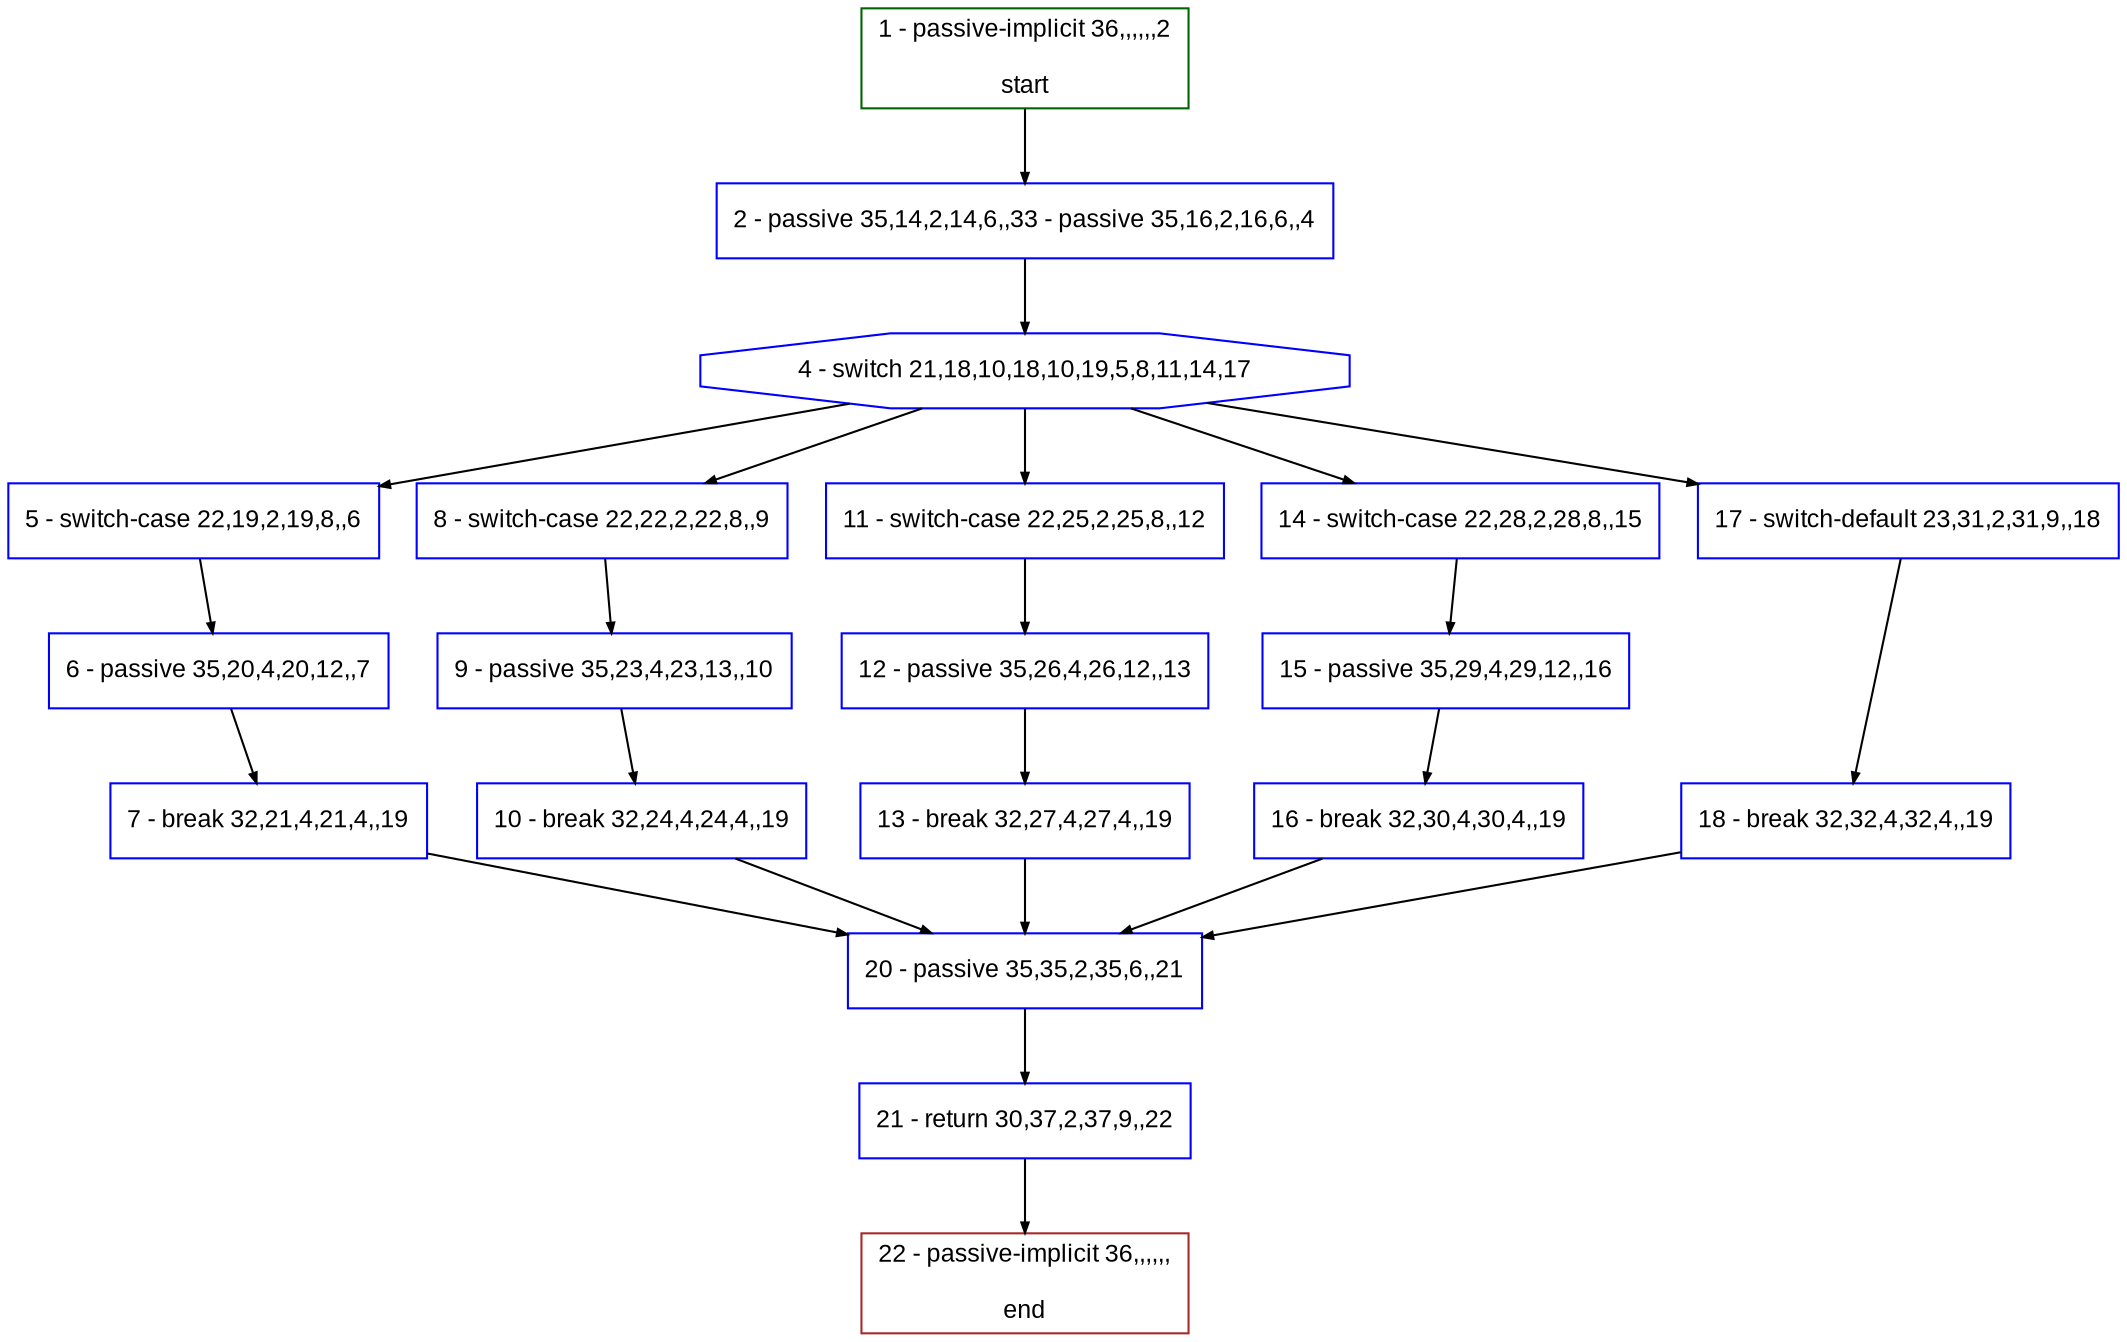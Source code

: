 digraph "" {
  graph [bgcolor="white", fillcolor="#FFFFCC", pack="true", packmode="clust", fontname="Arial", label="", fontsize="12", compound="true", style="rounded,filled"];
  node [node_initialized="no", fillcolor="white", fontname="Arial", label="", color="grey", fontsize="12", fixedsize="false", compound="true", shape="rectangle", style="filled"];
  edge [arrowtail="none", lhead="", fontcolor="black", fontname="Arial", label="", color="black", fontsize="12", arrowhead="normal", arrowsize="0.5", compound="true", ltail="", dir="forward"];
  __N1 [fillcolor="#ffffff", label="2 - passive 35,14,2,14,6,,33 - passive 35,16,2,16,6,,4", color="#0000ff", shape="box", style="filled"];
  __N2 [fillcolor="#ffffff", label="1 - passive-implicit 36,,,,,,2\n\nstart", color="#006400", shape="box", style="filled"];
  __N3 [fillcolor="#ffffff", label="4 - switch 21,18,10,18,10,19,5,8,11,14,17", color="#0000ff", shape="octagon", style="filled"];
  __N4 [fillcolor="#ffffff", label="5 - switch-case 22,19,2,19,8,,6", color="#0000ff", shape="box", style="filled"];
  __N5 [fillcolor="#ffffff", label="8 - switch-case 22,22,2,22,8,,9", color="#0000ff", shape="box", style="filled"];
  __N6 [fillcolor="#ffffff", label="11 - switch-case 22,25,2,25,8,,12", color="#0000ff", shape="box", style="filled"];
  __N7 [fillcolor="#ffffff", label="14 - switch-case 22,28,2,28,8,,15", color="#0000ff", shape="box", style="filled"];
  __N8 [fillcolor="#ffffff", label="17 - switch-default 23,31,2,31,9,,18", color="#0000ff", shape="box", style="filled"];
  __N9 [fillcolor="#ffffff", label="6 - passive 35,20,4,20,12,,7", color="#0000ff", shape="box", style="filled"];
  __N10 [fillcolor="#ffffff", label="7 - break 32,21,4,21,4,,19", color="#0000ff", shape="box", style="filled"];
  __N11 [fillcolor="#ffffff", label="20 - passive 35,35,2,35,6,,21", color="#0000ff", shape="box", style="filled"];
  __N12 [fillcolor="#ffffff", label="9 - passive 35,23,4,23,13,,10", color="#0000ff", shape="box", style="filled"];
  __N13 [fillcolor="#ffffff", label="10 - break 32,24,4,24,4,,19", color="#0000ff", shape="box", style="filled"];
  __N14 [fillcolor="#ffffff", label="12 - passive 35,26,4,26,12,,13", color="#0000ff", shape="box", style="filled"];
  __N15 [fillcolor="#ffffff", label="13 - break 32,27,4,27,4,,19", color="#0000ff", shape="box", style="filled"];
  __N16 [fillcolor="#ffffff", label="15 - passive 35,29,4,29,12,,16", color="#0000ff", shape="box", style="filled"];
  __N17 [fillcolor="#ffffff", label="16 - break 32,30,4,30,4,,19", color="#0000ff", shape="box", style="filled"];
  __N18 [fillcolor="#ffffff", label="18 - break 32,32,4,32,4,,19", color="#0000ff", shape="box", style="filled"];
  __N19 [fillcolor="#ffffff", label="21 - return 30,37,2,37,9,,22", color="#0000ff", shape="box", style="filled"];
  __N20 [fillcolor="#ffffff", label="22 - passive-implicit 36,,,,,,\n\nend", color="#a52a2a", shape="box", style="filled"];
  __N2 -> __N1 [arrowtail="none", color="#000000", label="", arrowhead="normal", dir="forward"];
  __N1 -> __N3 [arrowtail="none", color="#000000", label="", arrowhead="normal", dir="forward"];
  __N3 -> __N4 [arrowtail="none", color="#000000", label="", arrowhead="normal", dir="forward"];
  __N3 -> __N5 [arrowtail="none", color="#000000", label="", arrowhead="normal", dir="forward"];
  __N3 -> __N6 [arrowtail="none", color="#000000", label="", arrowhead="normal", dir="forward"];
  __N3 -> __N7 [arrowtail="none", color="#000000", label="", arrowhead="normal", dir="forward"];
  __N3 -> __N8 [arrowtail="none", color="#000000", label="", arrowhead="normal", dir="forward"];
  __N4 -> __N9 [arrowtail="none", color="#000000", label="", arrowhead="normal", dir="forward"];
  __N9 -> __N10 [arrowtail="none", color="#000000", label="", arrowhead="normal", dir="forward"];
  __N10 -> __N11 [arrowtail="none", color="#000000", label="", arrowhead="normal", dir="forward"];
  __N5 -> __N12 [arrowtail="none", color="#000000", label="", arrowhead="normal", dir="forward"];
  __N12 -> __N13 [arrowtail="none", color="#000000", label="", arrowhead="normal", dir="forward"];
  __N13 -> __N11 [arrowtail="none", color="#000000", label="", arrowhead="normal", dir="forward"];
  __N6 -> __N14 [arrowtail="none", color="#000000", label="", arrowhead="normal", dir="forward"];
  __N14 -> __N15 [arrowtail="none", color="#000000", label="", arrowhead="normal", dir="forward"];
  __N15 -> __N11 [arrowtail="none", color="#000000", label="", arrowhead="normal", dir="forward"];
  __N7 -> __N16 [arrowtail="none", color="#000000", label="", arrowhead="normal", dir="forward"];
  __N16 -> __N17 [arrowtail="none", color="#000000", label="", arrowhead="normal", dir="forward"];
  __N17 -> __N11 [arrowtail="none", color="#000000", label="", arrowhead="normal", dir="forward"];
  __N8 -> __N18 [arrowtail="none", color="#000000", label="", arrowhead="normal", dir="forward"];
  __N18 -> __N11 [arrowtail="none", color="#000000", label="", arrowhead="normal", dir="forward"];
  __N11 -> __N19 [arrowtail="none", color="#000000", label="", arrowhead="normal", dir="forward"];
  __N19 -> __N20 [arrowtail="none", color="#000000", label="", arrowhead="normal", dir="forward"];
}
